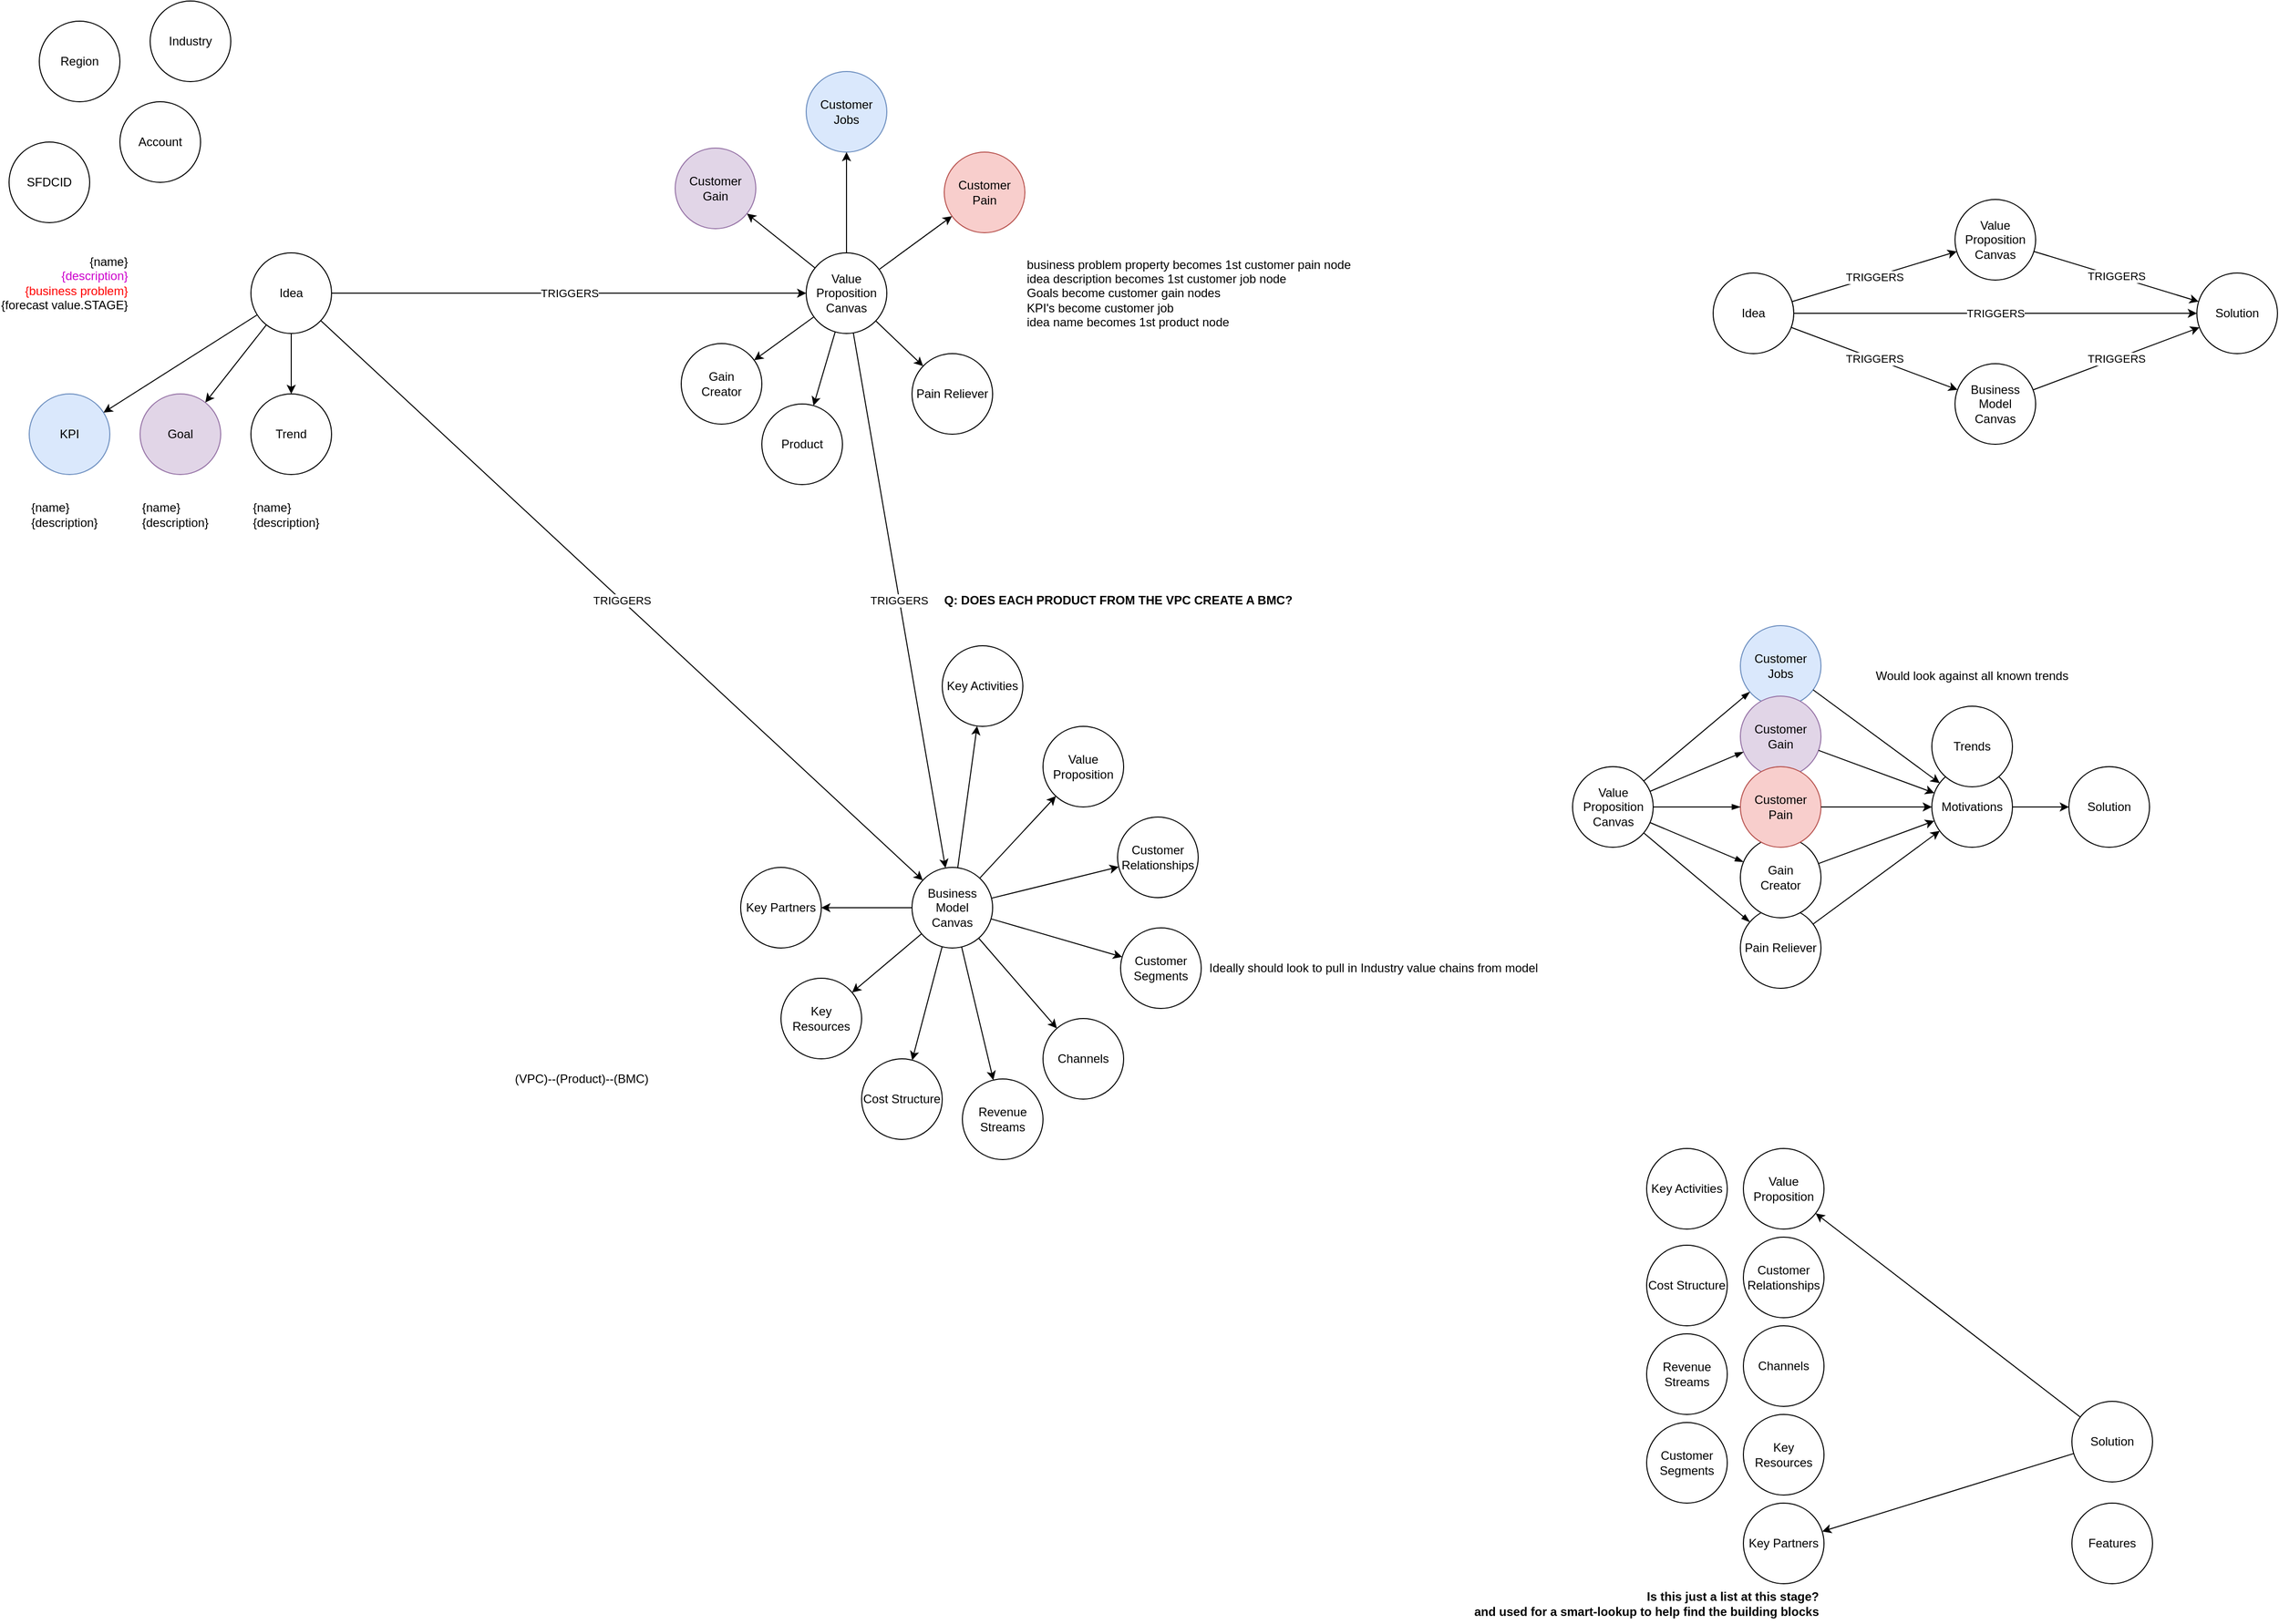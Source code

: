 <mxfile version="11.1.1" type="device"><diagram id="Va4d9DU-UP8JzAUEtoC1" name="Page-1"><mxGraphModel dx="981" dy="651" grid="1" gridSize="10" guides="1" tooltips="1" connect="1" arrows="1" fold="1" page="1" pageScale="1" pageWidth="827" pageHeight="1169" math="0" shadow="0"><root><mxCell id="0"/><mxCell id="1" parent="0"/><mxCell id="Wn_4XGrxsRWdkgV-kcLE-68" value="Customer&lt;br&gt;Jobs" style="ellipse;whiteSpace=wrap;html=1;aspect=fixed;fillColor=#dae8fc;strokeColor=#6c8ebf;" vertex="1" parent="1"><mxGeometry x="1737" y="630" width="80" height="80" as="geometry"/></mxCell><mxCell id="Wn_4XGrxsRWdkgV-kcLE-1" value="Idea" style="ellipse;whiteSpace=wrap;html=1;aspect=fixed;" vertex="1" parent="1"><mxGeometry x="259" y="260" width="80" height="80" as="geometry"/></mxCell><mxCell id="Wn_4XGrxsRWdkgV-kcLE-2" value="KPI" style="ellipse;whiteSpace=wrap;html=1;aspect=fixed;fillColor=#dae8fc;strokeColor=#6c8ebf;" vertex="1" parent="1"><mxGeometry x="39" y="400" width="80" height="80" as="geometry"/></mxCell><mxCell id="Wn_4XGrxsRWdkgV-kcLE-3" value="Goal" style="ellipse;whiteSpace=wrap;html=1;aspect=fixed;fillColor=#e1d5e7;strokeColor=#9673a6;" vertex="1" parent="1"><mxGeometry x="149" y="400" width="80" height="80" as="geometry"/></mxCell><mxCell id="Wn_4XGrxsRWdkgV-kcLE-4" value="Trend" style="ellipse;whiteSpace=wrap;html=1;aspect=fixed;" vertex="1" parent="1"><mxGeometry x="259" y="400" width="80" height="80" as="geometry"/></mxCell><mxCell id="Wn_4XGrxsRWdkgV-kcLE-5" value="" style="endArrow=classic;html=1;" edge="1" parent="1" source="Wn_4XGrxsRWdkgV-kcLE-1" target="Wn_4XGrxsRWdkgV-kcLE-2"><mxGeometry width="50" height="50" relative="1" as="geometry"><mxPoint x="-21" y="420" as="sourcePoint"/><mxPoint x="29" y="370" as="targetPoint"/></mxGeometry></mxCell><mxCell id="Wn_4XGrxsRWdkgV-kcLE-6" value="" style="endArrow=classic;html=1;" edge="1" parent="1" source="Wn_4XGrxsRWdkgV-kcLE-1" target="Wn_4XGrxsRWdkgV-kcLE-3"><mxGeometry width="50" height="50" relative="1" as="geometry"><mxPoint x="175.31" y="332.23" as="sourcePoint"/><mxPoint x="112.655" y="417.744" as="targetPoint"/></mxGeometry></mxCell><mxCell id="Wn_4XGrxsRWdkgV-kcLE-7" value="" style="endArrow=classic;html=1;" edge="1" parent="1" source="Wn_4XGrxsRWdkgV-kcLE-1" target="Wn_4XGrxsRWdkgV-kcLE-4"><mxGeometry width="50" height="50" relative="1" as="geometry"><mxPoint x="199" y="340" as="sourcePoint"/><mxPoint x="199" y="410" as="targetPoint"/></mxGeometry></mxCell><mxCell id="Wn_4XGrxsRWdkgV-kcLE-8" value="Value Proposition&lt;br&gt;Canvas" style="ellipse;whiteSpace=wrap;html=1;aspect=fixed;" vertex="1" parent="1"><mxGeometry x="810" y="260" width="80" height="80" as="geometry"/></mxCell><mxCell id="Wn_4XGrxsRWdkgV-kcLE-9" value="Business&lt;br&gt;Model&lt;br&gt;Canvas" style="ellipse;whiteSpace=wrap;html=1;aspect=fixed;" vertex="1" parent="1"><mxGeometry x="915" y="870" width="80" height="80" as="geometry"/></mxCell><mxCell id="Wn_4XGrxsRWdkgV-kcLE-10" value="Customer&lt;br&gt;Jobs" style="ellipse;whiteSpace=wrap;html=1;aspect=fixed;fillColor=#dae8fc;strokeColor=#6c8ebf;" vertex="1" parent="1"><mxGeometry x="810" y="80" width="80" height="80" as="geometry"/></mxCell><mxCell id="Wn_4XGrxsRWdkgV-kcLE-11" value="Customer Gain" style="ellipse;whiteSpace=wrap;html=1;aspect=fixed;fillColor=#e1d5e7;strokeColor=#9673a6;" vertex="1" parent="1"><mxGeometry x="680" y="156" width="80" height="80" as="geometry"/></mxCell><mxCell id="Wn_4XGrxsRWdkgV-kcLE-12" value="Customer Pain" style="ellipse;whiteSpace=wrap;html=1;aspect=fixed;fillColor=#f8cecc;strokeColor=#b85450;" vertex="1" parent="1"><mxGeometry x="947" y="160" width="80" height="80" as="geometry"/></mxCell><mxCell id="Wn_4XGrxsRWdkgV-kcLE-13" value="Gain&lt;br&gt;Creator" style="ellipse;whiteSpace=wrap;html=1;aspect=fixed;" vertex="1" parent="1"><mxGeometry x="686" y="350" width="80" height="80" as="geometry"/></mxCell><mxCell id="Wn_4XGrxsRWdkgV-kcLE-14" value="Pain Reliever" style="ellipse;whiteSpace=wrap;html=1;aspect=fixed;" vertex="1" parent="1"><mxGeometry x="915" y="360" width="80" height="80" as="geometry"/></mxCell><mxCell id="Wn_4XGrxsRWdkgV-kcLE-15" value="Product" style="ellipse;whiteSpace=wrap;html=1;aspect=fixed;" vertex="1" parent="1"><mxGeometry x="766" y="410" width="80" height="80" as="geometry"/></mxCell><mxCell id="Wn_4XGrxsRWdkgV-kcLE-17" value="{name}&lt;br&gt;&lt;font color=&quot;#cc00cc&quot;&gt;{description}&lt;/font&gt;&lt;br&gt;&lt;font color=&quot;#ff0000&quot;&gt;{business problem}&lt;/font&gt;&lt;br&gt;{forecast value.STAGE}" style="text;html=1;strokeColor=none;fillColor=none;align=right;verticalAlign=middle;whiteSpace=wrap;rounded=0;" vertex="1" parent="1"><mxGeometry x="10" y="280" width="129" height="20" as="geometry"/></mxCell><mxCell id="Wn_4XGrxsRWdkgV-kcLE-18" value="SFDCID" style="ellipse;whiteSpace=wrap;html=1;aspect=fixed;" vertex="1" parent="1"><mxGeometry x="19" y="150" width="80" height="80" as="geometry"/></mxCell><mxCell id="Wn_4XGrxsRWdkgV-kcLE-19" value="Account" style="ellipse;whiteSpace=wrap;html=1;aspect=fixed;" vertex="1" parent="1"><mxGeometry x="129" y="110" width="80" height="80" as="geometry"/></mxCell><mxCell id="Wn_4XGrxsRWdkgV-kcLE-20" value="Industry" style="ellipse;whiteSpace=wrap;html=1;aspect=fixed;" vertex="1" parent="1"><mxGeometry x="159" y="10" width="80" height="80" as="geometry"/></mxCell><mxCell id="Wn_4XGrxsRWdkgV-kcLE-21" value="Region" style="ellipse;whiteSpace=wrap;html=1;aspect=fixed;" vertex="1" parent="1"><mxGeometry x="49" y="30" width="80" height="80" as="geometry"/></mxCell><mxCell id="Wn_4XGrxsRWdkgV-kcLE-22" value="business problem property becomes 1st customer pain node&lt;br&gt;idea description becomes 1st customer job node&lt;br&gt;Goals become customer gain nodes&lt;br&gt;KPI's become customer job&lt;br&gt;idea name becomes 1st product node" style="text;html=1;strokeColor=none;fillColor=none;align=left;verticalAlign=middle;whiteSpace=wrap;rounded=0;" vertex="1" parent="1"><mxGeometry x="1026.5" y="247" width="377" height="106" as="geometry"/></mxCell><mxCell id="Wn_4XGrxsRWdkgV-kcLE-23" value="Value Proposition" style="ellipse;whiteSpace=wrap;html=1;aspect=fixed;" vertex="1" parent="1"><mxGeometry x="1045" y="730" width="80" height="80" as="geometry"/></mxCell><mxCell id="Wn_4XGrxsRWdkgV-kcLE-24" value="Customer Segments" style="ellipse;whiteSpace=wrap;html=1;aspect=fixed;" vertex="1" parent="1"><mxGeometry x="1122" y="930" width="80" height="80" as="geometry"/></mxCell><mxCell id="Wn_4XGrxsRWdkgV-kcLE-25" value="Customer&lt;br&gt;Relationships" style="ellipse;whiteSpace=wrap;html=1;aspect=fixed;" vertex="1" parent="1"><mxGeometry x="1119" y="820" width="80" height="80" as="geometry"/></mxCell><mxCell id="Wn_4XGrxsRWdkgV-kcLE-26" value="Channels" style="ellipse;whiteSpace=wrap;html=1;aspect=fixed;" vertex="1" parent="1"><mxGeometry x="1045" y="1020" width="80" height="80" as="geometry"/></mxCell><mxCell id="Wn_4XGrxsRWdkgV-kcLE-28" value="Key Activities" style="ellipse;whiteSpace=wrap;html=1;aspect=fixed;" vertex="1" parent="1"><mxGeometry x="945" y="650" width="80" height="80" as="geometry"/></mxCell><mxCell id="Wn_4XGrxsRWdkgV-kcLE-29" value="Key Partners" style="ellipse;whiteSpace=wrap;html=1;aspect=fixed;" vertex="1" parent="1"><mxGeometry x="745" y="870" width="80" height="80" as="geometry"/></mxCell><mxCell id="Wn_4XGrxsRWdkgV-kcLE-30" value="Key Resources" style="ellipse;whiteSpace=wrap;html=1;aspect=fixed;" vertex="1" parent="1"><mxGeometry x="785" y="980" width="80" height="80" as="geometry"/></mxCell><mxCell id="Wn_4XGrxsRWdkgV-kcLE-31" value="Cost Structure" style="ellipse;whiteSpace=wrap;html=1;aspect=fixed;" vertex="1" parent="1"><mxGeometry x="865" y="1060" width="80" height="80" as="geometry"/></mxCell><mxCell id="Wn_4XGrxsRWdkgV-kcLE-32" value="Revenue Streams" style="ellipse;whiteSpace=wrap;html=1;aspect=fixed;" vertex="1" parent="1"><mxGeometry x="965" y="1080" width="80" height="80" as="geometry"/></mxCell><mxCell id="Wn_4XGrxsRWdkgV-kcLE-33" value="" style="endArrow=classic;html=1;" edge="1" parent="1" source="Wn_4XGrxsRWdkgV-kcLE-8" target="Wn_4XGrxsRWdkgV-kcLE-11"><mxGeometry width="50" height="50" relative="1" as="geometry"><mxPoint x="700" y="300" as="sourcePoint"/><mxPoint x="750" y="250" as="targetPoint"/></mxGeometry></mxCell><mxCell id="Wn_4XGrxsRWdkgV-kcLE-34" value="" style="endArrow=classic;html=1;" edge="1" parent="1" source="Wn_4XGrxsRWdkgV-kcLE-8" target="Wn_4XGrxsRWdkgV-kcLE-10"><mxGeometry width="50" height="50" relative="1" as="geometry"><mxPoint x="831.716" y="281.716" as="sourcePoint"/><mxPoint x="788.284" y="238.284" as="targetPoint"/></mxGeometry></mxCell><mxCell id="Wn_4XGrxsRWdkgV-kcLE-35" value="" style="endArrow=classic;html=1;" edge="1" parent="1" source="Wn_4XGrxsRWdkgV-kcLE-8" target="Wn_4XGrxsRWdkgV-kcLE-12"><mxGeometry width="50" height="50" relative="1" as="geometry"><mxPoint x="860" y="270" as="sourcePoint"/><mxPoint x="860" y="140" as="targetPoint"/></mxGeometry></mxCell><mxCell id="Wn_4XGrxsRWdkgV-kcLE-36" value="" style="endArrow=classic;html=1;" edge="1" parent="1" source="Wn_4XGrxsRWdkgV-kcLE-8" target="Wn_4XGrxsRWdkgV-kcLE-14"><mxGeometry width="50" height="50" relative="1" as="geometry"><mxPoint x="892.296" y="286.399" as="sourcePoint"/><mxPoint x="964.691" y="233.583" as="targetPoint"/></mxGeometry></mxCell><mxCell id="Wn_4XGrxsRWdkgV-kcLE-37" value="" style="endArrow=classic;html=1;" edge="1" parent="1" source="Wn_4XGrxsRWdkgV-kcLE-8" target="Wn_4XGrxsRWdkgV-kcLE-15"><mxGeometry width="50" height="50" relative="1" as="geometry"><mxPoint x="891.235" y="334.988" as="sourcePoint"/><mxPoint x="965.81" y="394.957" as="targetPoint"/></mxGeometry></mxCell><mxCell id="Wn_4XGrxsRWdkgV-kcLE-38" value="" style="endArrow=classic;html=1;" edge="1" parent="1" source="Wn_4XGrxsRWdkgV-kcLE-8" target="Wn_4XGrxsRWdkgV-kcLE-13"><mxGeometry width="50" height="50" relative="1" as="geometry"><mxPoint x="860" y="350" as="sourcePoint"/><mxPoint x="860" y="480" as="targetPoint"/></mxGeometry></mxCell><mxCell id="Wn_4XGrxsRWdkgV-kcLE-39" value="{name}&lt;br&gt;{description}" style="text;html=1;strokeColor=none;fillColor=none;align=left;verticalAlign=middle;whiteSpace=wrap;rounded=0;" vertex="1" parent="1"><mxGeometry x="39" y="500" width="80" height="40" as="geometry"/></mxCell><mxCell id="Wn_4XGrxsRWdkgV-kcLE-40" value="{name}&lt;br&gt;{description}" style="text;html=1;strokeColor=none;fillColor=none;align=left;verticalAlign=middle;whiteSpace=wrap;rounded=0;" vertex="1" parent="1"><mxGeometry x="149" y="500" width="80" height="40" as="geometry"/></mxCell><mxCell id="Wn_4XGrxsRWdkgV-kcLE-41" value="{name}&lt;br&gt;{description}" style="text;html=1;strokeColor=none;fillColor=none;align=left;verticalAlign=middle;whiteSpace=wrap;rounded=0;" vertex="1" parent="1"><mxGeometry x="259" y="500" width="80" height="40" as="geometry"/></mxCell><mxCell id="Wn_4XGrxsRWdkgV-kcLE-42" value="" style="endArrow=classic;html=1;" edge="1" parent="1" source="Wn_4XGrxsRWdkgV-kcLE-9" target="Wn_4XGrxsRWdkgV-kcLE-30"><mxGeometry width="50" height="50" relative="1" as="geometry"><mxPoint x="356.235" y="984.988" as="sourcePoint"/><mxPoint x="430.81" y="1044.957" as="targetPoint"/></mxGeometry></mxCell><mxCell id="Wn_4XGrxsRWdkgV-kcLE-43" value="" style="endArrow=classic;html=1;" edge="1" parent="1" source="Wn_4XGrxsRWdkgV-kcLE-9" target="Wn_4XGrxsRWdkgV-kcLE-29"><mxGeometry width="50" height="50" relative="1" as="geometry"><mxPoint x="934.5" y="945.879" as="sourcePoint"/><mxPoint x="865.535" y="1004.162" as="targetPoint"/></mxGeometry></mxCell><mxCell id="Wn_4XGrxsRWdkgV-kcLE-44" value="" style="endArrow=classic;html=1;" edge="1" parent="1" source="Wn_4XGrxsRWdkgV-kcLE-9" target="Wn_4XGrxsRWdkgV-kcLE-28"><mxGeometry width="50" height="50" relative="1" as="geometry"><mxPoint x="925.032" y="918.401" as="sourcePoint"/><mxPoint x="764.965" y="911.665" as="targetPoint"/></mxGeometry></mxCell><mxCell id="Wn_4XGrxsRWdkgV-kcLE-45" value="" style="endArrow=classic;html=1;" edge="1" parent="1" source="Wn_4XGrxsRWdkgV-kcLE-9" target="Wn_4XGrxsRWdkgV-kcLE-23"><mxGeometry width="50" height="50" relative="1" as="geometry"><mxPoint x="934.75" y="893.829" as="sourcePoint"/><mxPoint x="875.228" y="842.197" as="targetPoint"/></mxGeometry></mxCell><mxCell id="Wn_4XGrxsRWdkgV-kcLE-46" value="" style="endArrow=classic;html=1;" edge="1" parent="1" source="Wn_4XGrxsRWdkgV-kcLE-9" target="Wn_4XGrxsRWdkgV-kcLE-25"><mxGeometry width="50" height="50" relative="1" as="geometry"><mxPoint x="965" y="880" as="sourcePoint"/><mxPoint x="965" y="780" as="targetPoint"/></mxGeometry></mxCell><mxCell id="Wn_4XGrxsRWdkgV-kcLE-47" value="" style="endArrow=classic;html=1;" edge="1" parent="1" source="Wn_4XGrxsRWdkgV-kcLE-9" target="Wn_4XGrxsRWdkgV-kcLE-24"><mxGeometry width="50" height="50" relative="1" as="geometry"><mxPoint x="995.25" y="893.829" as="sourcePoint"/><mxPoint x="1054.772" y="842.197" as="targetPoint"/></mxGeometry></mxCell><mxCell id="Wn_4XGrxsRWdkgV-kcLE-48" value="" style="endArrow=classic;html=1;" edge="1" parent="1" source="Wn_4XGrxsRWdkgV-kcLE-9" target="Wn_4XGrxsRWdkgV-kcLE-26"><mxGeometry width="50" height="50" relative="1" as="geometry"><mxPoint x="1005" y="920" as="sourcePoint"/><mxPoint x="1195" y="920" as="targetPoint"/></mxGeometry></mxCell><mxCell id="Wn_4XGrxsRWdkgV-kcLE-49" value="" style="endArrow=classic;html=1;" edge="1" parent="1" source="Wn_4XGrxsRWdkgV-kcLE-9" target="Wn_4XGrxsRWdkgV-kcLE-32"><mxGeometry width="50" height="50" relative="1" as="geometry"><mxPoint x="994.437" y="947.082" as="sourcePoint"/><mxPoint x="1065.608" y="1012.869" as="targetPoint"/></mxGeometry></mxCell><mxCell id="Wn_4XGrxsRWdkgV-kcLE-50" value="" style="endArrow=classic;html=1;" edge="1" parent="1" source="Wn_4XGrxsRWdkgV-kcLE-9" target="Wn_4XGrxsRWdkgV-kcLE-31"><mxGeometry width="50" height="50" relative="1" as="geometry"><mxPoint x="978.923" y="957.499" as="sourcePoint"/><mxPoint x="1040.955" y="1122.547" as="targetPoint"/></mxGeometry></mxCell><mxCell id="Wn_4XGrxsRWdkgV-kcLE-51" value="(VPC)--(Product)--(BMC)" style="text;html=1;strokeColor=none;fillColor=none;align=left;verticalAlign=middle;whiteSpace=wrap;rounded=0;" vertex="1" parent="1"><mxGeometry x="519" y="1027" width="207" height="106" as="geometry"/></mxCell><mxCell id="Wn_4XGrxsRWdkgV-kcLE-52" value="TRIGGERS" style="endArrow=classic;html=1;" edge="1" parent="1" source="Wn_4XGrxsRWdkgV-kcLE-1" target="Wn_4XGrxsRWdkgV-kcLE-8"><mxGeometry width="50" height="50" relative="1" as="geometry"><mxPoint x="222.69" y="332.23" as="sourcePoint"/><mxPoint x="285.345" y="417.744" as="targetPoint"/></mxGeometry></mxCell><mxCell id="Wn_4XGrxsRWdkgV-kcLE-53" value="Ideally should look to pull in Industry value chains from model" style="text;html=1;strokeColor=none;fillColor=none;align=left;verticalAlign=middle;whiteSpace=wrap;rounded=0;" vertex="1" parent="1"><mxGeometry x="1208" y="950" width="334" height="40" as="geometry"/></mxCell><mxCell id="Wn_4XGrxsRWdkgV-kcLE-54" value="TRIGGERS" style="endArrow=classic;html=1;" edge="1" parent="1" source="Wn_4XGrxsRWdkgV-kcLE-1" target="Wn_4XGrxsRWdkgV-kcLE-9"><mxGeometry width="50" height="50" relative="1" as="geometry"><mxPoint x="239" y="310" as="sourcePoint"/><mxPoint x="619" y="310" as="targetPoint"/></mxGeometry></mxCell><mxCell id="Wn_4XGrxsRWdkgV-kcLE-55" value="TRIGGERS" style="endArrow=classic;html=1;" edge="1" parent="1" source="Wn_4XGrxsRWdkgV-kcLE-8" target="Wn_4XGrxsRWdkgV-kcLE-9"><mxGeometry width="50" height="50" relative="1" as="geometry"><mxPoint x="230.3" y="334.906" as="sourcePoint"/><mxPoint x="933.714" y="895.076" as="targetPoint"/></mxGeometry></mxCell><mxCell id="Wn_4XGrxsRWdkgV-kcLE-56" value="Q: DOES EACH PRODUCT FROM THE VPC CREATE A BMC?" style="text;html=1;strokeColor=none;fillColor=none;align=left;verticalAlign=middle;whiteSpace=wrap;rounded=0;fontStyle=1" vertex="1" parent="1"><mxGeometry x="945" y="590" width="377" height="30" as="geometry"/></mxCell><mxCell id="Wn_4XGrxsRWdkgV-kcLE-57" value="Idea" style="ellipse;whiteSpace=wrap;html=1;aspect=fixed;" vertex="1" parent="1"><mxGeometry x="1710" y="280" width="80" height="80" as="geometry"/></mxCell><mxCell id="Wn_4XGrxsRWdkgV-kcLE-58" value="Value Proposition&lt;br&gt;Canvas" style="ellipse;whiteSpace=wrap;html=1;aspect=fixed;" vertex="1" parent="1"><mxGeometry x="1950" y="207" width="80" height="80" as="geometry"/></mxCell><mxCell id="Wn_4XGrxsRWdkgV-kcLE-59" value="Business&lt;br&gt;Model&lt;br&gt;Canvas" style="ellipse;whiteSpace=wrap;html=1;aspect=fixed;" vertex="1" parent="1"><mxGeometry x="1950" y="370" width="80" height="80" as="geometry"/></mxCell><mxCell id="Wn_4XGrxsRWdkgV-kcLE-60" value="TRIGGERS" style="endArrow=classic;html=1;" edge="1" source="Wn_4XGrxsRWdkgV-kcLE-57" target="Wn_4XGrxsRWdkgV-kcLE-59" parent="1"><mxGeometry width="50" height="50" relative="1" as="geometry"><mxPoint x="1650" y="260" as="sourcePoint"/><mxPoint x="2030" y="260" as="targetPoint"/></mxGeometry></mxCell><mxCell id="Wn_4XGrxsRWdkgV-kcLE-61" value="TRIGGERS" style="endArrow=classic;html=1;" edge="1" source="Wn_4XGrxsRWdkgV-kcLE-57" target="Wn_4XGrxsRWdkgV-kcLE-58" parent="1"><mxGeometry width="50" height="50" relative="1" as="geometry"><mxPoint x="1633.69" y="282.23" as="sourcePoint"/><mxPoint x="1696.345" y="367.744" as="targetPoint"/></mxGeometry></mxCell><mxCell id="Wn_4XGrxsRWdkgV-kcLE-62" value="Solution" style="ellipse;whiteSpace=wrap;html=1;aspect=fixed;" vertex="1" parent="1"><mxGeometry x="2063" y="770.0" width="80" height="80" as="geometry"/></mxCell><mxCell id="Wn_4XGrxsRWdkgV-kcLE-63" value="Motivations" style="ellipse;whiteSpace=wrap;html=1;aspect=fixed;" vertex="1" parent="1"><mxGeometry x="1927" y="770.0" width="80" height="80" as="geometry"/></mxCell><mxCell id="Wn_4XGrxsRWdkgV-kcLE-65" value="Pain Reliever" style="ellipse;whiteSpace=wrap;html=1;aspect=fixed;" vertex="1" parent="1"><mxGeometry x="1737" y="910" width="80" height="80" as="geometry"/></mxCell><mxCell id="Wn_4XGrxsRWdkgV-kcLE-66" value="Gain&lt;br&gt;Creator" style="ellipse;whiteSpace=wrap;html=1;aspect=fixed;" vertex="1" parent="1"><mxGeometry x="1737.0" y="840" width="80" height="80" as="geometry"/></mxCell><mxCell id="Wn_4XGrxsRWdkgV-kcLE-67" value="Customer Gain" style="ellipse;whiteSpace=wrap;html=1;aspect=fixed;fillColor=#e1d5e7;strokeColor=#9673a6;" vertex="1" parent="1"><mxGeometry x="1737" y="700" width="80" height="80" as="geometry"/></mxCell><mxCell id="Wn_4XGrxsRWdkgV-kcLE-69" value="Customer Pain" style="ellipse;whiteSpace=wrap;html=1;aspect=fixed;fillColor=#f8cecc;strokeColor=#b85450;" vertex="1" parent="1"><mxGeometry x="1737.0" y="770" width="80" height="80" as="geometry"/></mxCell><mxCell id="Wn_4XGrxsRWdkgV-kcLE-71" value="Value Proposition" style="ellipse;whiteSpace=wrap;html=1;aspect=fixed;" vertex="1" parent="1"><mxGeometry x="1740" y="1149" width="80" height="80" as="geometry"/></mxCell><mxCell id="Wn_4XGrxsRWdkgV-kcLE-72" value="Customer Segments" style="ellipse;whiteSpace=wrap;html=1;aspect=fixed;" vertex="1" parent="1"><mxGeometry x="1644" y="1421" width="80" height="80" as="geometry"/></mxCell><mxCell id="Wn_4XGrxsRWdkgV-kcLE-73" value="Customer&lt;br&gt;Relationships" style="ellipse;whiteSpace=wrap;html=1;aspect=fixed;" vertex="1" parent="1"><mxGeometry x="1740" y="1237" width="80" height="80" as="geometry"/></mxCell><mxCell id="Wn_4XGrxsRWdkgV-kcLE-74" value="Channels" style="ellipse;whiteSpace=wrap;html=1;aspect=fixed;" vertex="1" parent="1"><mxGeometry x="1740" y="1325" width="80" height="80" as="geometry"/></mxCell><mxCell id="Wn_4XGrxsRWdkgV-kcLE-75" value="Key Activities" style="ellipse;whiteSpace=wrap;html=1;aspect=fixed;" vertex="1" parent="1"><mxGeometry x="1644" y="1149" width="80" height="80" as="geometry"/></mxCell><mxCell id="Wn_4XGrxsRWdkgV-kcLE-76" value="Key Partners" style="ellipse;whiteSpace=wrap;html=1;aspect=fixed;" vertex="1" parent="1"><mxGeometry x="1740" y="1501" width="80" height="80" as="geometry"/></mxCell><mxCell id="Wn_4XGrxsRWdkgV-kcLE-77" value="Key Resources" style="ellipse;whiteSpace=wrap;html=1;aspect=fixed;" vertex="1" parent="1"><mxGeometry x="1740" y="1413" width="80" height="80" as="geometry"/></mxCell><mxCell id="Wn_4XGrxsRWdkgV-kcLE-78" value="Cost Structure" style="ellipse;whiteSpace=wrap;html=1;aspect=fixed;" vertex="1" parent="1"><mxGeometry x="1644" y="1245" width="80" height="80" as="geometry"/></mxCell><mxCell id="Wn_4XGrxsRWdkgV-kcLE-79" value="Revenue Streams" style="ellipse;whiteSpace=wrap;html=1;aspect=fixed;" vertex="1" parent="1"><mxGeometry x="1644" y="1333" width="80" height="80" as="geometry"/></mxCell><mxCell id="Wn_4XGrxsRWdkgV-kcLE-90" value="Solution" style="ellipse;whiteSpace=wrap;html=1;aspect=fixed;" vertex="1" parent="1"><mxGeometry x="2066" y="1400.0" width="80" height="80" as="geometry"/></mxCell><mxCell id="Wn_4XGrxsRWdkgV-kcLE-92" value="" style="endArrow=classic;html=1;fontColor=#919191;" edge="1" parent="1" source="Wn_4XGrxsRWdkgV-kcLE-65" target="Wn_4XGrxsRWdkgV-kcLE-63"><mxGeometry width="50" height="50" relative="1" as="geometry"><mxPoint x="1907" y="983" as="sourcePoint"/><mxPoint x="1957" y="933" as="targetPoint"/></mxGeometry></mxCell><mxCell id="Wn_4XGrxsRWdkgV-kcLE-93" value="" style="endArrow=classic;html=1;fontColor=#919191;" edge="1" parent="1" source="Wn_4XGrxsRWdkgV-kcLE-66" target="Wn_4XGrxsRWdkgV-kcLE-63"><mxGeometry width="50" height="50" relative="1" as="geometry"><mxPoint x="1817.347" y="933.941" as="sourcePoint"/><mxPoint x="1919.667" y="846.075" as="targetPoint"/></mxGeometry></mxCell><mxCell id="Wn_4XGrxsRWdkgV-kcLE-94" value="" style="endArrow=classic;html=1;fontColor=#919191;" edge="1" parent="1" source="Wn_4XGrxsRWdkgV-kcLE-69" target="Wn_4XGrxsRWdkgV-kcLE-63"><mxGeometry width="50" height="50" relative="1" as="geometry"><mxPoint x="1823.873" y="874.496" as="sourcePoint"/><mxPoint x="1913.251" y="835.796" as="targetPoint"/></mxGeometry></mxCell><mxCell id="Wn_4XGrxsRWdkgV-kcLE-95" value="" style="endArrow=classic;html=1;fontColor=#919191;" edge="1" parent="1" source="Wn_4XGrxsRWdkgV-kcLE-67" target="Wn_4XGrxsRWdkgV-kcLE-63"><mxGeometry width="50" height="50" relative="1" as="geometry"><mxPoint x="1827.0" y="820" as="sourcePoint"/><mxPoint x="1910.0" y="820" as="targetPoint"/></mxGeometry></mxCell><mxCell id="Wn_4XGrxsRWdkgV-kcLE-96" value="" style="endArrow=classic;html=1;fontColor=#919191;" edge="1" parent="1" source="Wn_4XGrxsRWdkgV-kcLE-68" target="Wn_4XGrxsRWdkgV-kcLE-63"><mxGeometry width="50" height="50" relative="1" as="geometry"><mxPoint x="1823.873" y="765.504" as="sourcePoint"/><mxPoint x="1913.251" y="804.204" as="targetPoint"/></mxGeometry></mxCell><mxCell id="Wn_4XGrxsRWdkgV-kcLE-97" value="" style="endArrow=classic;html=1;fontColor=#919191;" edge="1" parent="1" source="Wn_4XGrxsRWdkgV-kcLE-63" target="Wn_4XGrxsRWdkgV-kcLE-62"><mxGeometry width="50" height="50" relative="1" as="geometry"><mxPoint x="1819.21" y="703.718" as="sourcePoint"/><mxPoint x="1944.798" y="796.272" as="targetPoint"/></mxGeometry></mxCell><mxCell id="Wn_4XGrxsRWdkgV-kcLE-98" value="" style="endArrow=classic;html=1;fontColor=#919191;" edge="1" parent="1" source="Wn_4XGrxsRWdkgV-kcLE-90" target="Wn_4XGrxsRWdkgV-kcLE-71"><mxGeometry width="50" height="50" relative="1" as="geometry"><mxPoint x="1822.21" y="973.282" as="sourcePoint"/><mxPoint x="2090" y="1260" as="targetPoint"/></mxGeometry></mxCell><mxCell id="Wn_4XGrxsRWdkgV-kcLE-99" value="" style="endArrow=classic;html=1;fontColor=#919191;" edge="1" parent="1" source="Wn_4XGrxsRWdkgV-kcLE-90" target="Wn_4XGrxsRWdkgV-kcLE-76"><mxGeometry width="50" height="50" relative="1" as="geometry"><mxPoint x="1870" y="1450" as="sourcePoint"/><mxPoint x="1960" y="1450" as="targetPoint"/></mxGeometry></mxCell><mxCell id="Wn_4XGrxsRWdkgV-kcLE-100" value="Features" style="ellipse;whiteSpace=wrap;html=1;aspect=fixed;" vertex="1" parent="1"><mxGeometry x="2066" y="1501.0" width="80" height="80" as="geometry"/></mxCell><mxCell id="Wn_4XGrxsRWdkgV-kcLE-102" value="Is this just a list at this stage?&lt;br&gt;and used for a smart-lookup to help find the building blocks" style="text;html=1;strokeColor=none;fillColor=none;align=right;verticalAlign=middle;whiteSpace=wrap;rounded=0;fontStyle=1" vertex="1" parent="1"><mxGeometry x="1453" y="1581" width="364" height="39" as="geometry"/></mxCell><mxCell id="Wn_4XGrxsRWdkgV-kcLE-103" value="Trends" style="ellipse;whiteSpace=wrap;html=1;aspect=fixed;" vertex="1" parent="1"><mxGeometry x="1927" y="710.0" width="80" height="80" as="geometry"/></mxCell><mxCell id="Wn_4XGrxsRWdkgV-kcLE-104" value="Would look against all known trends" style="text;html=1;strokeColor=none;fillColor=none;align=center;verticalAlign=middle;whiteSpace=wrap;rounded=0;" vertex="1" parent="1"><mxGeometry x="1867" y="660" width="200" height="40" as="geometry"/></mxCell><mxCell id="Wn_4XGrxsRWdkgV-kcLE-105" value="Value Proposition&lt;br&gt;Canvas" style="ellipse;whiteSpace=wrap;html=1;aspect=fixed;" vertex="1" parent="1"><mxGeometry x="1570.5" y="770" width="80" height="80" as="geometry"/></mxCell><mxCell id="Wn_4XGrxsRWdkgV-kcLE-106" value="" style="endArrow=none;html=1;fontColor=#919191;endFill=0;startArrow=blockThin;startFill=1;" edge="1" parent="1" source="Wn_4XGrxsRWdkgV-kcLE-68" target="Wn_4XGrxsRWdkgV-kcLE-105"><mxGeometry width="50" height="50" relative="1" as="geometry"><mxPoint x="1819.21" y="703.718" as="sourcePoint"/><mxPoint x="1667" y="703" as="targetPoint"/></mxGeometry></mxCell><mxCell id="Wn_4XGrxsRWdkgV-kcLE-107" value="" style="endArrow=none;html=1;fontColor=#919191;endFill=0;startArrow=blockThin;startFill=1;" edge="1" parent="1" source="Wn_4XGrxsRWdkgV-kcLE-67" target="Wn_4XGrxsRWdkgV-kcLE-105"><mxGeometry width="50" height="50" relative="1" as="geometry"><mxPoint x="1756.245" y="705.576" as="sourcePoint"/><mxPoint x="1651.055" y="794.186" as="targetPoint"/></mxGeometry></mxCell><mxCell id="Wn_4XGrxsRWdkgV-kcLE-108" value="" style="endArrow=none;html=1;fontColor=#919191;endFill=0;startArrow=blockThin;startFill=1;" edge="1" parent="1" source="Wn_4XGrxsRWdkgV-kcLE-69" target="Wn_4XGrxsRWdkgV-kcLE-105"><mxGeometry width="50" height="50" relative="1" as="geometry"><mxPoint x="1750.15" y="765.559" as="sourcePoint"/><mxPoint x="1657.347" y="804.435" as="targetPoint"/></mxGeometry></mxCell><mxCell id="Wn_4XGrxsRWdkgV-kcLE-109" value="" style="endArrow=none;html=1;fontColor=#919191;endFill=0;startArrow=blockThin;startFill=1;" edge="1" parent="1" source="Wn_4XGrxsRWdkgV-kcLE-66" target="Wn_4XGrxsRWdkgV-kcLE-105"><mxGeometry width="50" height="50" relative="1" as="geometry"><mxPoint x="1747.0" y="820" as="sourcePoint"/><mxPoint x="1660.5" y="820" as="targetPoint"/></mxGeometry></mxCell><mxCell id="Wn_4XGrxsRWdkgV-kcLE-110" value="" style="endArrow=none;html=1;fontColor=#919191;endFill=0;startArrow=blockThin;startFill=1;" edge="1" parent="1" source="Wn_4XGrxsRWdkgV-kcLE-65" target="Wn_4XGrxsRWdkgV-kcLE-105"><mxGeometry width="50" height="50" relative="1" as="geometry"><mxPoint x="1750.15" y="874.441" as="sourcePoint"/><mxPoint x="1657.347" y="835.565" as="targetPoint"/></mxGeometry></mxCell><mxCell id="Wn_4XGrxsRWdkgV-kcLE-111" value="Solution" style="ellipse;whiteSpace=wrap;html=1;aspect=fixed;" vertex="1" parent="1"><mxGeometry x="2190" y="280.0" width="80" height="80" as="geometry"/></mxCell><mxCell id="Wn_4XGrxsRWdkgV-kcLE-112" value="TRIGGERS" style="endArrow=classic;html=1;" edge="1" parent="1" source="Wn_4XGrxsRWdkgV-kcLE-57" target="Wn_4XGrxsRWdkgV-kcLE-111"><mxGeometry width="50" height="50" relative="1" as="geometry"><mxPoint x="1798.778" y="320.189" as="sourcePoint"/><mxPoint x="1997.23" y="269.843" as="targetPoint"/></mxGeometry></mxCell><mxCell id="Wn_4XGrxsRWdkgV-kcLE-113" value="TRIGGERS" style="endArrow=classic;html=1;" edge="1" parent="1" source="Wn_4XGrxsRWdkgV-kcLE-58" target="Wn_4XGrxsRWdkgV-kcLE-111"><mxGeometry width="50" height="50" relative="1" as="geometry"><mxPoint x="1800" y="330" as="sourcePoint"/><mxPoint x="2200" y="330" as="targetPoint"/></mxGeometry></mxCell><mxCell id="Wn_4XGrxsRWdkgV-kcLE-114" value="TRIGGERS" style="endArrow=classic;html=1;" edge="1" parent="1" source="Wn_4XGrxsRWdkgV-kcLE-59" target="Wn_4XGrxsRWdkgV-kcLE-111"><mxGeometry width="50" height="50" relative="1" as="geometry"><mxPoint x="2073.915" y="272.747" as="sourcePoint"/><mxPoint x="2202.188" y="316.952" as="targetPoint"/></mxGeometry></mxCell></root></mxGraphModel></diagram></mxfile>